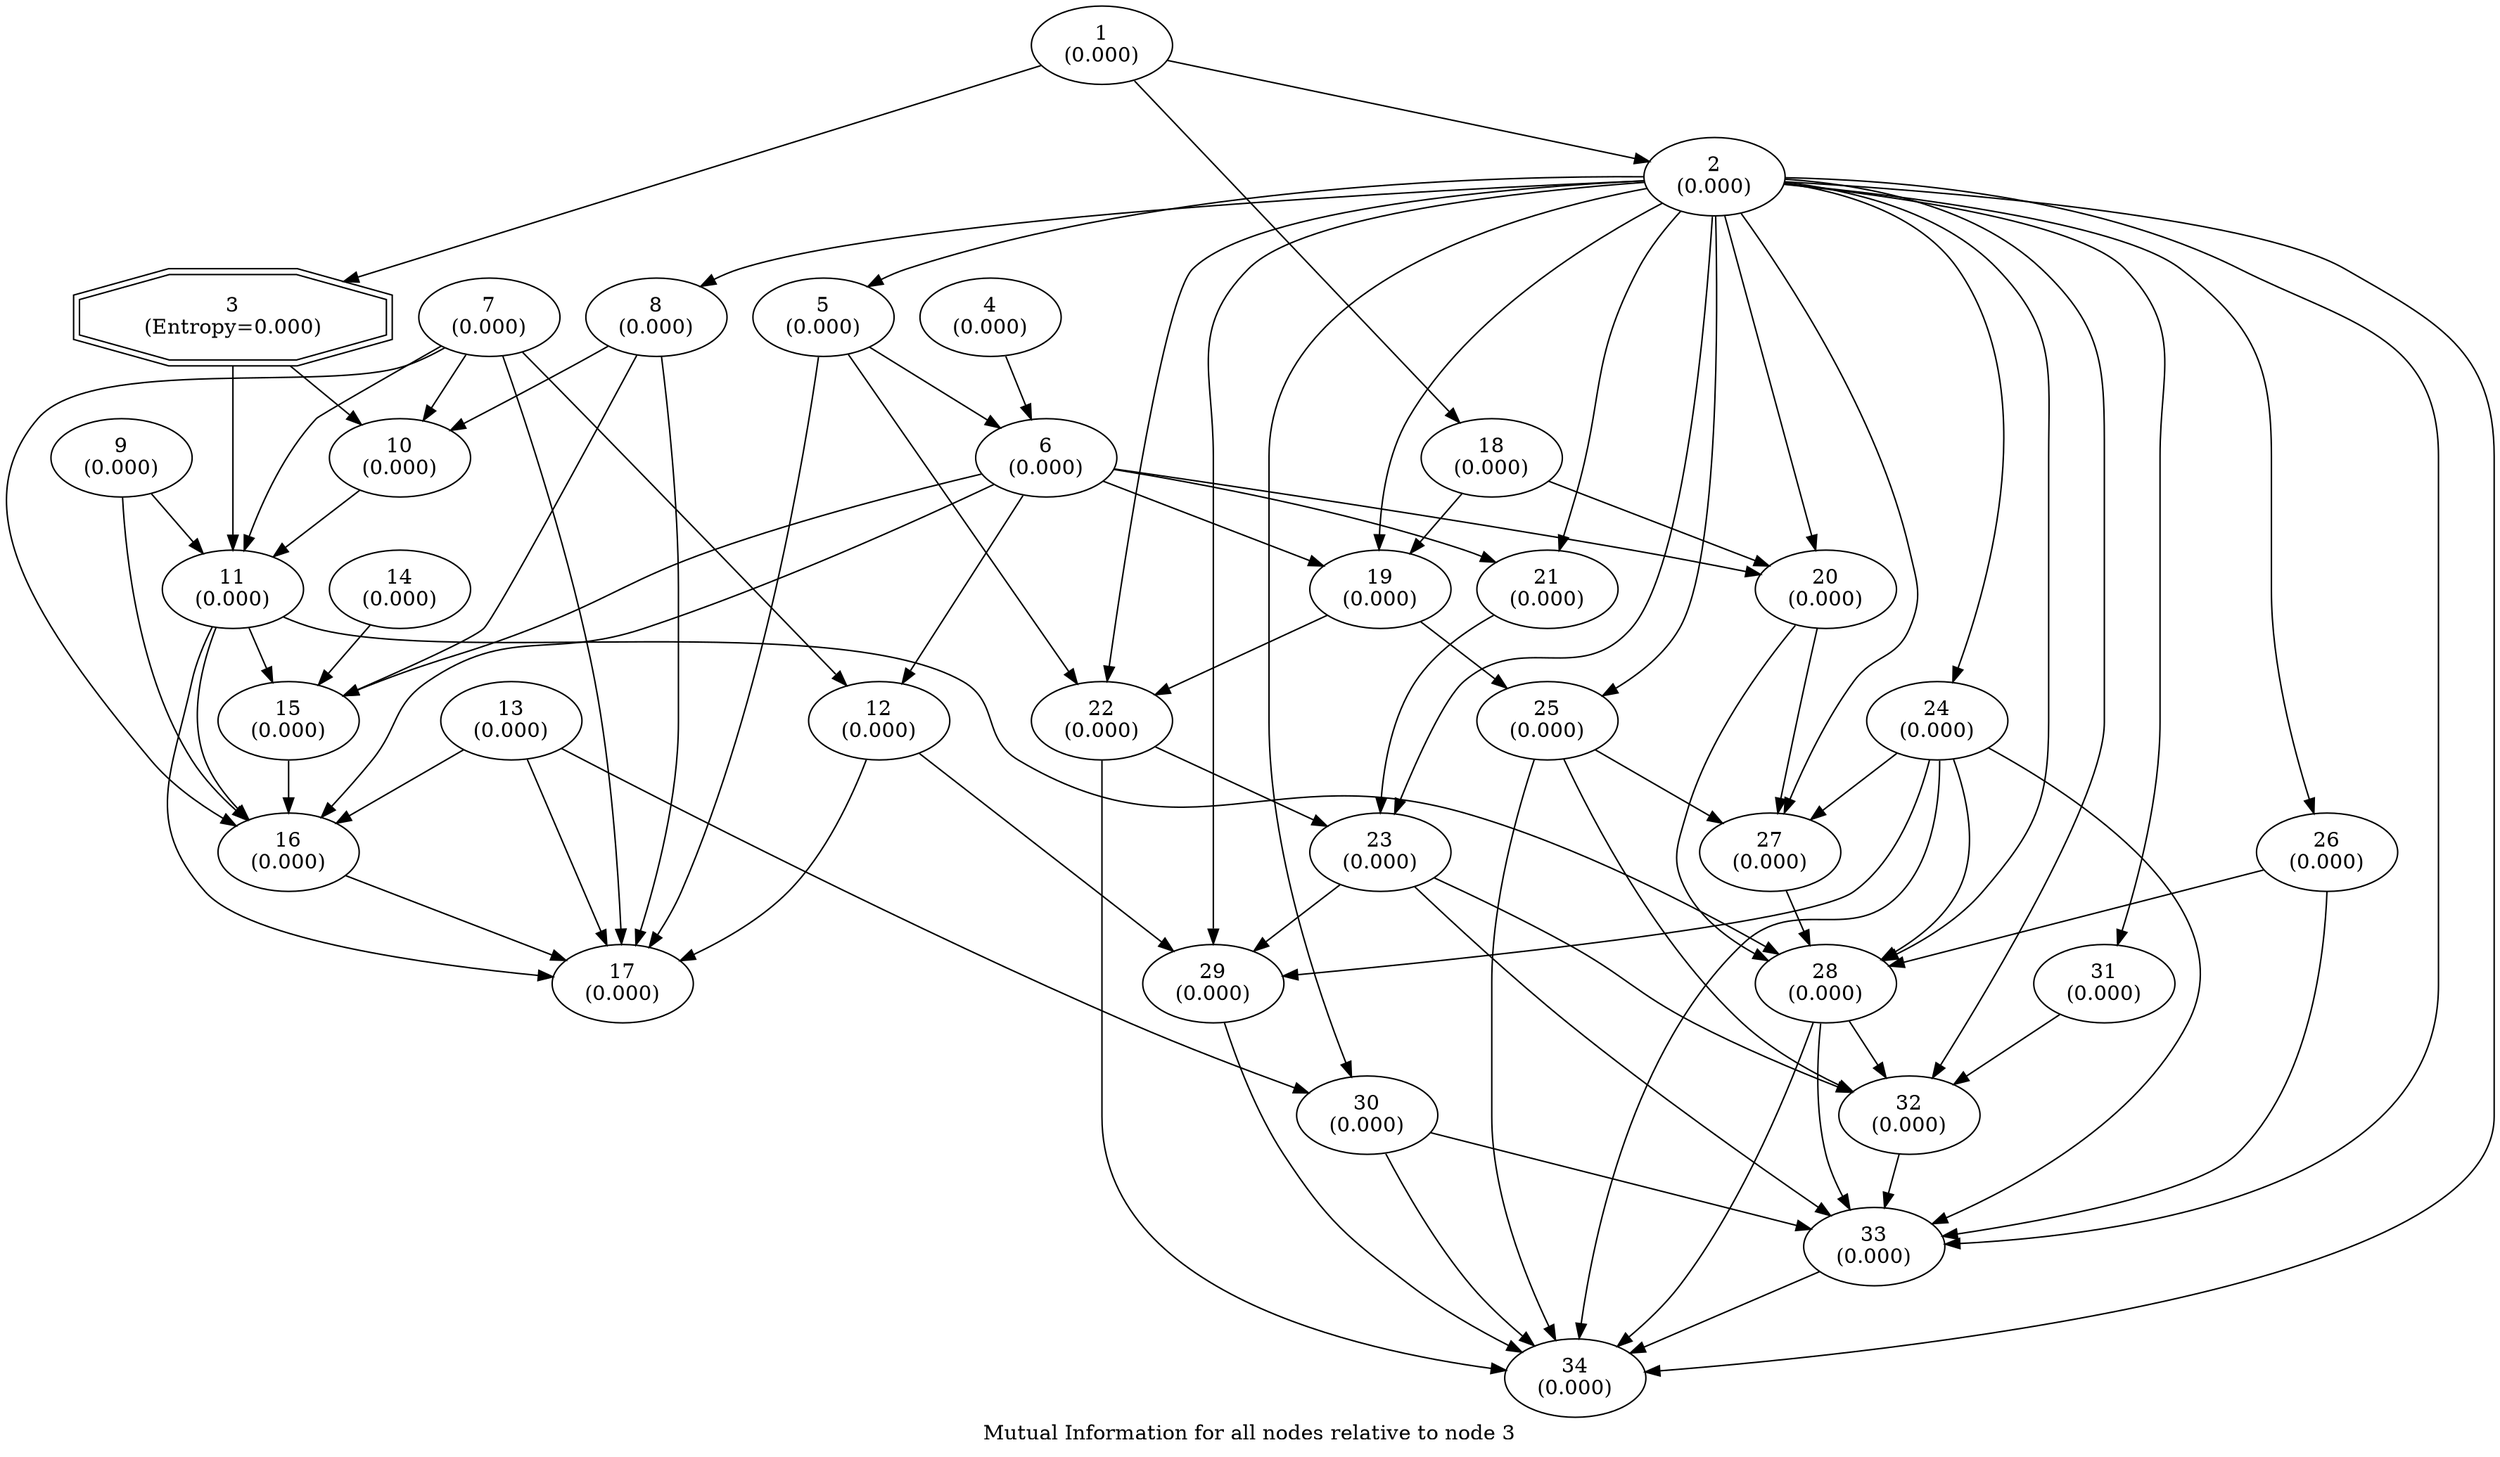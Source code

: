 digraph G {
 label = "Mutual Information for all nodes relative to node 3";

 "1" [shape=ellipse,style=filled,fillcolor=gray100, label="1\n(0.000)"]
 "2" [shape=ellipse,style=filled,fillcolor=gray100, label="2\n(0.000)"]
 "3" [shape=doubleoctagon, label="3\n(Entropy=0.000)"];
 "4" [shape=ellipse,style=filled,fillcolor=gray100, label="4\n(0.000)"]
 "5" [shape=ellipse,style=filled,fillcolor=gray100, label="5\n(0.000)"]
 "6" [shape=ellipse,style=filled,fillcolor=gray100, label="6\n(0.000)"]
 "7" [shape=ellipse,style=filled,fillcolor=gray100, label="7\n(0.000)"]
 "8" [shape=ellipse,style=filled,fillcolor=gray100, label="8\n(0.000)"]
 "9" [shape=ellipse,style=filled,fillcolor=gray100, label="9\n(0.000)"]
 "10" [shape=ellipse,style=filled,fillcolor=gray100, label="10\n(0.000)"]
 "11" [shape=ellipse,style=filled,fillcolor=gray100, label="11\n(0.000)"]
 "12" [shape=ellipse,style=filled,fillcolor=gray100, label="12\n(0.000)"]
 "13" [shape=ellipse,style=filled,fillcolor=gray100, label="13\n(0.000)"]
 "14" [shape=ellipse,style=filled,fillcolor=gray100, label="14\n(0.000)"]
 "15" [shape=ellipse,style=filled,fillcolor=gray100, label="15\n(0.000)"]
 "16" [shape=ellipse,style=filled,fillcolor=gray100, label="16\n(0.000)"]
 "17" [shape=ellipse,style=filled,fillcolor=gray100, label="17\n(0.000)"]
 "18" [shape=ellipse,style=filled,fillcolor=gray100, label="18\n(0.000)"]
 "19" [shape=ellipse,style=filled,fillcolor=gray100, label="19\n(0.000)"]
 "20" [shape=ellipse,style=filled,fillcolor=gray100, label="20\n(0.000)"]
 "21" [shape=ellipse,style=filled,fillcolor=gray100, label="21\n(0.000)"]
 "22" [shape=ellipse,style=filled,fillcolor=gray100, label="22\n(0.000)"]
 "23" [shape=ellipse,style=filled,fillcolor=gray100, label="23\n(0.000)"]
 "24" [shape=ellipse,style=filled,fillcolor=gray100, label="24\n(0.000)"]
 "25" [shape=ellipse,style=filled,fillcolor=gray100, label="25\n(0.000)"]
 "26" [shape=ellipse,style=filled,fillcolor=gray100, label="26\n(0.000)"]
 "27" [shape=ellipse,style=filled,fillcolor=gray100, label="27\n(0.000)"]
 "28" [shape=ellipse,style=filled,fillcolor=gray100, label="28\n(0.000)"]
 "29" [shape=ellipse,style=filled,fillcolor=gray100, label="29\n(0.000)"]
 "30" [shape=ellipse,style=filled,fillcolor=gray100, label="30\n(0.000)"]
 "31" [shape=ellipse,style=filled,fillcolor=gray100, label="31\n(0.000)"]
 "32" [shape=ellipse,style=filled,fillcolor=gray100, label="32\n(0.000)"]
 "33" [shape=ellipse,style=filled,fillcolor=gray100, label="33\n(0.000)"]
 "34" [shape=ellipse,style=filled,fillcolor=gray100, label="34\n(0.000)"]

 "1" -> "2";
 "1" -> "3";
 "1" -> "18";
 "2" -> "5";
 "2" -> "8";
 "2" -> "19";
 "2" -> "20";
 "2" -> "21";
 "2" -> "22";
 "2" -> "23";
 "2" -> "24";
 "2" -> "25";
 "2" -> "26";
 "2" -> "27";
 "2" -> "28";
 "2" -> "29";
 "2" -> "30";
 "2" -> "31";
 "2" -> "32";
 "2" -> "33";
 "2" -> "34";
 "3" -> "10";
 "3" -> "11";
 "4" -> "6";
 "5" -> "6";
 "5" -> "17";
 "5" -> "22";
 "6" -> "12";
 "6" -> "15";
 "6" -> "16";
 "6" -> "19";
 "6" -> "20";
 "6" -> "21";
 "7" -> "10";
 "7" -> "11";
 "7" -> "12";
 "7" -> "16";
 "7" -> "17";
 "8" -> "10";
 "8" -> "15";
 "8" -> "17";
 "9" -> "11";
 "9" -> "16";
 "10" -> "11";
 "11" -> "15";
 "11" -> "16";
 "11" -> "17";
 "11" -> "28";
 "12" -> "17";
 "12" -> "29";
 "13" -> "16";
 "13" -> "17";
 "13" -> "30";
 "14" -> "15";
 "15" -> "16";
 "16" -> "17";
 "18" -> "19";
 "18" -> "20";
 "19" -> "22";
 "19" -> "25";
 "20" -> "27";
 "20" -> "28";
 "21" -> "23";
 "22" -> "23";
 "22" -> "34";
 "23" -> "29";
 "23" -> "32";
 "23" -> "33";
 "24" -> "27";
 "24" -> "28";
 "24" -> "29";
 "24" -> "33";
 "24" -> "34";
 "25" -> "27";
 "25" -> "32";
 "25" -> "34";
 "26" -> "28";
 "26" -> "33";
 "27" -> "28";
 "28" -> "32";
 "28" -> "33";
 "28" -> "34";
 "29" -> "34";
 "30" -> "33";
 "30" -> "34";
 "31" -> "32";
 "32" -> "33";
 "33" -> "34";

} 
